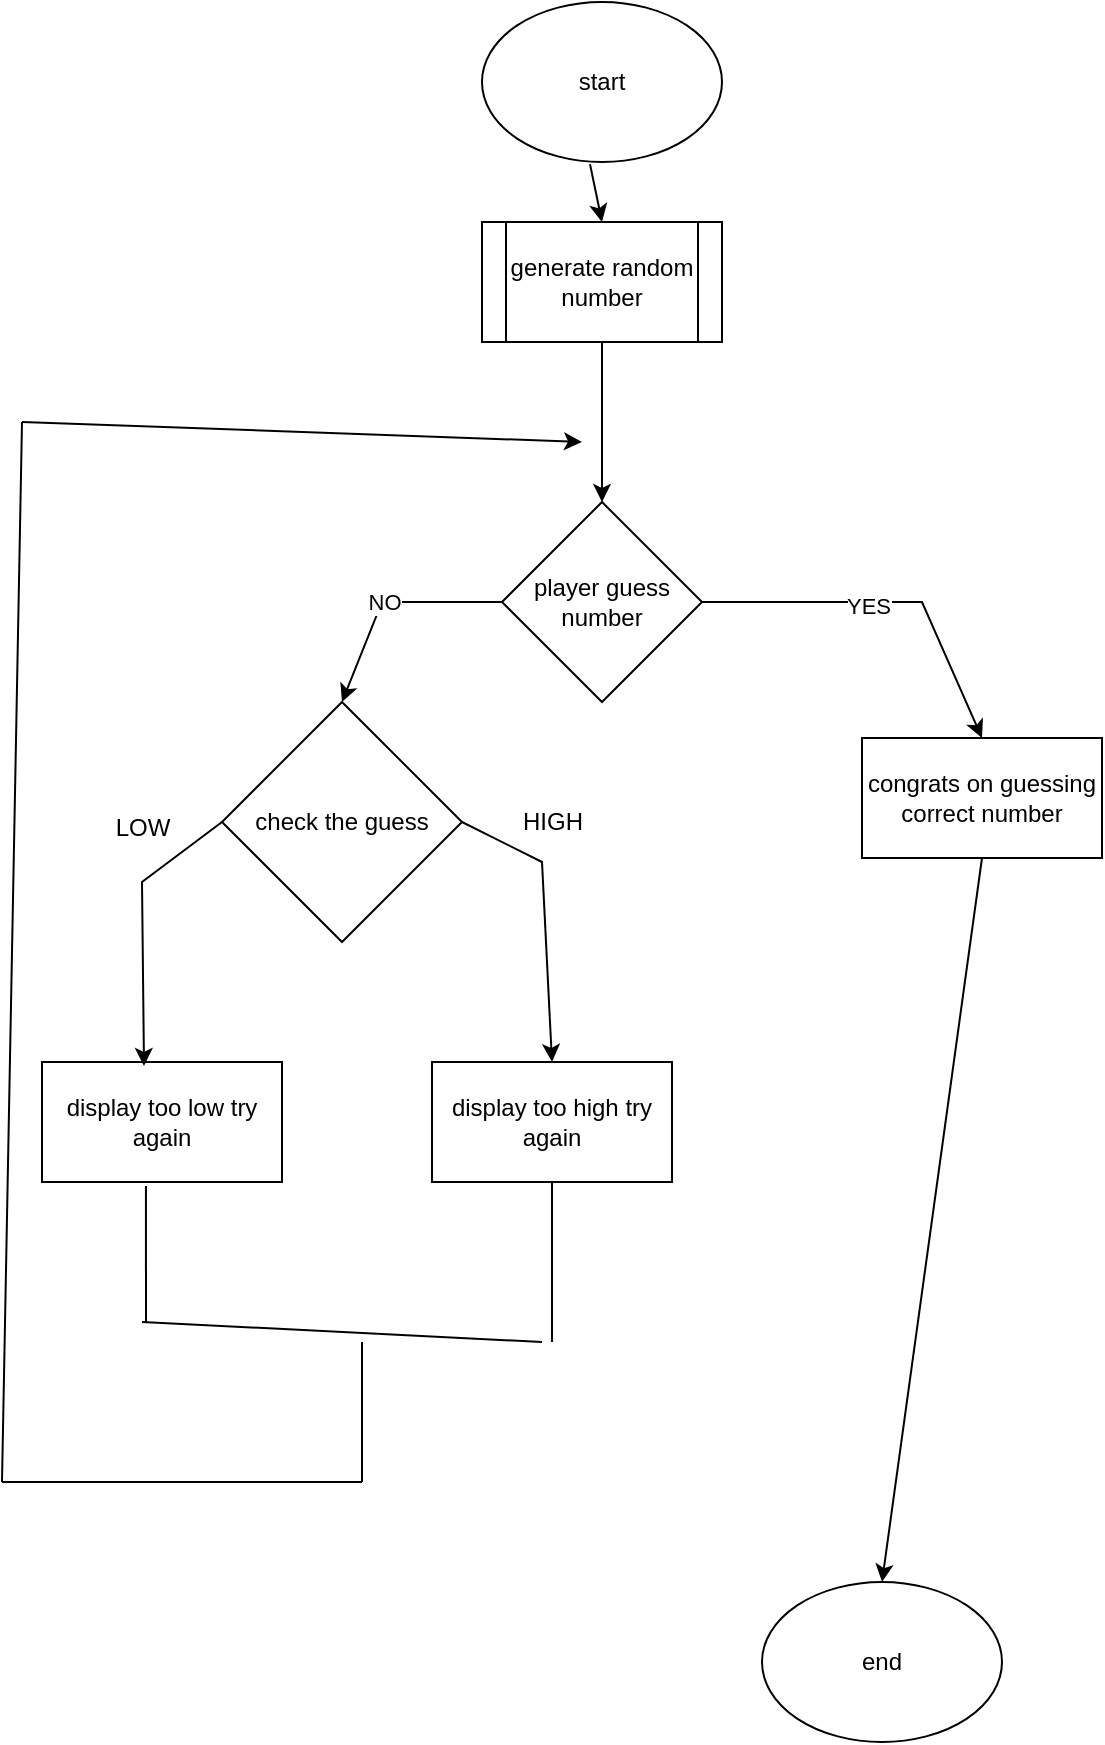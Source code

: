 <mxfile version="26.0.11">
  <diagram name="Page-1" id="deAx1nYZfYo2qIowVn67">
    <mxGraphModel dx="586" dy="1629" grid="1" gridSize="10" guides="1" tooltips="1" connect="1" arrows="1" fold="1" page="1" pageScale="1" pageWidth="850" pageHeight="1100" math="0" shadow="0">
      <root>
        <mxCell id="0" />
        <mxCell id="1" parent="0" />
        <mxCell id="44rwkFqcY3dTWC5wQ7qU-1" value="start" style="ellipse;whiteSpace=wrap;html=1;" vertex="1" parent="1">
          <mxGeometry x="250" y="40" width="120" height="80" as="geometry" />
        </mxCell>
        <mxCell id="44rwkFqcY3dTWC5wQ7qU-3" value="generate random number" style="shape=process;whiteSpace=wrap;html=1;backgroundOutline=1;" vertex="1" parent="1">
          <mxGeometry x="250" y="150" width="120" height="60" as="geometry" />
        </mxCell>
        <mxCell id="44rwkFqcY3dTWC5wQ7qU-5" value="player guess number" style="rhombus;whiteSpace=wrap;html=1;" vertex="1" parent="1">
          <mxGeometry x="260" y="290" width="100" height="100" as="geometry" />
        </mxCell>
        <mxCell id="44rwkFqcY3dTWC5wQ7qU-6" value="" style="endArrow=classic;html=1;rounded=0;exitX=1;exitY=0.5;exitDx=0;exitDy=0;entryX=0.5;entryY=0;entryDx=0;entryDy=0;" edge="1" parent="1" source="44rwkFqcY3dTWC5wQ7qU-5" target="44rwkFqcY3dTWC5wQ7qU-31">
          <mxGeometry width="50" height="50" relative="1" as="geometry">
            <mxPoint x="280" y="850" as="sourcePoint" />
            <mxPoint x="440" y="340" as="targetPoint" />
            <Array as="points">
              <mxPoint x="470" y="340" />
            </Array>
          </mxGeometry>
        </mxCell>
        <mxCell id="44rwkFqcY3dTWC5wQ7qU-11" value="YES" style="edgeLabel;html=1;align=center;verticalAlign=middle;resizable=0;points=[];" vertex="1" connectable="0" parent="44rwkFqcY3dTWC5wQ7qU-6">
          <mxGeometry x="-0.1" y="-2" relative="1" as="geometry">
            <mxPoint as="offset" />
          </mxGeometry>
        </mxCell>
        <mxCell id="44rwkFqcY3dTWC5wQ7qU-8" value="" style="endArrow=classic;html=1;rounded=0;exitX=0;exitY=0.5;exitDx=0;exitDy=0;entryX=0.5;entryY=0;entryDx=0;entryDy=0;" edge="1" parent="1" source="44rwkFqcY3dTWC5wQ7qU-5" target="44rwkFqcY3dTWC5wQ7qU-12">
          <mxGeometry width="50" height="50" relative="1" as="geometry">
            <mxPoint x="280" y="850" as="sourcePoint" />
            <mxPoint x="170" y="340" as="targetPoint" />
            <Array as="points">
              <mxPoint x="200" y="340" />
            </Array>
          </mxGeometry>
        </mxCell>
        <mxCell id="44rwkFqcY3dTWC5wQ7qU-9" value="NO" style="edgeLabel;html=1;align=center;verticalAlign=middle;resizable=0;points=[];" vertex="1" connectable="0" parent="44rwkFqcY3dTWC5wQ7qU-8">
          <mxGeometry x="0.044" relative="1" as="geometry">
            <mxPoint as="offset" />
          </mxGeometry>
        </mxCell>
        <mxCell id="44rwkFqcY3dTWC5wQ7qU-12" value="check the guess" style="rhombus;whiteSpace=wrap;html=1;" vertex="1" parent="1">
          <mxGeometry x="120" y="390" width="120" height="120" as="geometry" />
        </mxCell>
        <mxCell id="44rwkFqcY3dTWC5wQ7qU-13" value="HIGH" style="text;html=1;align=center;verticalAlign=middle;resizable=0;points=[];autosize=1;strokeColor=none;fillColor=none;" vertex="1" parent="1">
          <mxGeometry x="260" y="435" width="50" height="30" as="geometry" />
        </mxCell>
        <mxCell id="44rwkFqcY3dTWC5wQ7qU-14" value="LOW" style="text;html=1;align=center;verticalAlign=middle;resizable=0;points=[];autosize=1;strokeColor=none;fillColor=none;" vertex="1" parent="1">
          <mxGeometry x="55" y="438" width="50" height="30" as="geometry" />
        </mxCell>
        <mxCell id="44rwkFqcY3dTWC5wQ7qU-18" value="display too low try again" style="rounded=0;whiteSpace=wrap;html=1;" vertex="1" parent="1">
          <mxGeometry x="30" y="570" width="120" height="60" as="geometry" />
        </mxCell>
        <mxCell id="44rwkFqcY3dTWC5wQ7qU-19" value="display too high try again" style="rounded=0;whiteSpace=wrap;html=1;" vertex="1" parent="1">
          <mxGeometry x="225" y="570" width="120" height="60" as="geometry" />
        </mxCell>
        <mxCell id="44rwkFqcY3dTWC5wQ7qU-20" value="" style="endArrow=classic;html=1;rounded=0;exitX=0;exitY=0.5;exitDx=0;exitDy=0;entryX=0.425;entryY=0.033;entryDx=0;entryDy=0;entryPerimeter=0;" edge="1" parent="1" source="44rwkFqcY3dTWC5wQ7qU-12" target="44rwkFqcY3dTWC5wQ7qU-18">
          <mxGeometry width="50" height="50" relative="1" as="geometry">
            <mxPoint x="280" y="850" as="sourcePoint" />
            <mxPoint x="330" y="800" as="targetPoint" />
            <Array as="points">
              <mxPoint x="80" y="480" />
            </Array>
          </mxGeometry>
        </mxCell>
        <mxCell id="44rwkFqcY3dTWC5wQ7qU-21" value="" style="endArrow=classic;html=1;rounded=0;exitX=1;exitY=0.5;exitDx=0;exitDy=0;entryX=0.5;entryY=0;entryDx=0;entryDy=0;" edge="1" parent="1" source="44rwkFqcY3dTWC5wQ7qU-12" target="44rwkFqcY3dTWC5wQ7qU-19">
          <mxGeometry width="50" height="50" relative="1" as="geometry">
            <mxPoint x="280" y="850" as="sourcePoint" />
            <mxPoint x="330" y="800" as="targetPoint" />
            <Array as="points">
              <mxPoint x="280" y="470" />
            </Array>
          </mxGeometry>
        </mxCell>
        <mxCell id="44rwkFqcY3dTWC5wQ7qU-22" value="" style="endArrow=none;html=1;rounded=0;entryX=0.5;entryY=1;entryDx=0;entryDy=0;" edge="1" parent="1" target="44rwkFqcY3dTWC5wQ7qU-19">
          <mxGeometry width="50" height="50" relative="1" as="geometry">
            <mxPoint x="285" y="710" as="sourcePoint" />
            <mxPoint x="330" y="800" as="targetPoint" />
          </mxGeometry>
        </mxCell>
        <mxCell id="44rwkFqcY3dTWC5wQ7qU-23" value="" style="endArrow=none;html=1;rounded=0;exitX=0.433;exitY=1.033;exitDx=0;exitDy=0;exitPerimeter=0;" edge="1" parent="1" source="44rwkFqcY3dTWC5wQ7qU-18">
          <mxGeometry width="50" height="50" relative="1" as="geometry">
            <mxPoint x="280" y="850" as="sourcePoint" />
            <mxPoint x="82" y="700" as="targetPoint" />
          </mxGeometry>
        </mxCell>
        <mxCell id="44rwkFqcY3dTWC5wQ7qU-24" value="" style="endArrow=none;html=1;rounded=0;" edge="1" parent="1">
          <mxGeometry width="50" height="50" relative="1" as="geometry">
            <mxPoint x="80" y="700" as="sourcePoint" />
            <mxPoint x="280" y="710" as="targetPoint" />
          </mxGeometry>
        </mxCell>
        <mxCell id="44rwkFqcY3dTWC5wQ7qU-26" value="" style="endArrow=none;html=1;rounded=0;" edge="1" parent="1">
          <mxGeometry width="50" height="50" relative="1" as="geometry">
            <mxPoint x="190" y="780" as="sourcePoint" />
            <mxPoint x="190" y="710" as="targetPoint" />
          </mxGeometry>
        </mxCell>
        <mxCell id="44rwkFqcY3dTWC5wQ7qU-27" value="" style="endArrow=none;html=1;rounded=0;" edge="1" parent="1">
          <mxGeometry width="50" height="50" relative="1" as="geometry">
            <mxPoint x="190" y="780" as="sourcePoint" />
            <mxPoint x="10" y="780" as="targetPoint" />
          </mxGeometry>
        </mxCell>
        <mxCell id="44rwkFqcY3dTWC5wQ7qU-28" value="" style="endArrow=none;html=1;rounded=0;" edge="1" parent="1">
          <mxGeometry width="50" height="50" relative="1" as="geometry">
            <mxPoint x="10" y="780" as="sourcePoint" />
            <mxPoint x="20" y="250" as="targetPoint" />
          </mxGeometry>
        </mxCell>
        <mxCell id="44rwkFqcY3dTWC5wQ7qU-29" value="" style="endArrow=classic;html=1;rounded=0;" edge="1" parent="1">
          <mxGeometry width="50" height="50" relative="1" as="geometry">
            <mxPoint x="20" y="250" as="sourcePoint" />
            <mxPoint x="300" y="260" as="targetPoint" />
          </mxGeometry>
        </mxCell>
        <mxCell id="44rwkFqcY3dTWC5wQ7qU-30" value="" style="endArrow=classic;html=1;rounded=0;exitX=0.5;exitY=1;exitDx=0;exitDy=0;entryX=0.5;entryY=0;entryDx=0;entryDy=0;" edge="1" parent="1" source="44rwkFqcY3dTWC5wQ7qU-3" target="44rwkFqcY3dTWC5wQ7qU-5">
          <mxGeometry width="50" height="50" relative="1" as="geometry">
            <mxPoint x="280" y="850" as="sourcePoint" />
            <mxPoint x="330" y="800" as="targetPoint" />
          </mxGeometry>
        </mxCell>
        <mxCell id="44rwkFqcY3dTWC5wQ7qU-31" value="congrats on guessing correct number" style="rounded=0;whiteSpace=wrap;html=1;" vertex="1" parent="1">
          <mxGeometry x="440" y="408" width="120" height="60" as="geometry" />
        </mxCell>
        <mxCell id="44rwkFqcY3dTWC5wQ7qU-32" value="end" style="ellipse;whiteSpace=wrap;html=1;" vertex="1" parent="1">
          <mxGeometry x="390" y="830" width="120" height="80" as="geometry" />
        </mxCell>
        <mxCell id="44rwkFqcY3dTWC5wQ7qU-33" value="" style="endArrow=classic;html=1;rounded=0;entryX=0.5;entryY=0;entryDx=0;entryDy=0;exitX=0.5;exitY=1;exitDx=0;exitDy=0;" edge="1" parent="1" source="44rwkFqcY3dTWC5wQ7qU-31" target="44rwkFqcY3dTWC5wQ7qU-32">
          <mxGeometry width="50" height="50" relative="1" as="geometry">
            <mxPoint x="280" y="800" as="sourcePoint" />
            <mxPoint x="330" y="750" as="targetPoint" />
          </mxGeometry>
        </mxCell>
        <mxCell id="44rwkFqcY3dTWC5wQ7qU-34" value="" style="endArrow=classic;html=1;rounded=0;exitX=0.45;exitY=1.013;exitDx=0;exitDy=0;exitPerimeter=0;entryX=0.5;entryY=0;entryDx=0;entryDy=0;" edge="1" parent="1" source="44rwkFqcY3dTWC5wQ7qU-1" target="44rwkFqcY3dTWC5wQ7qU-3">
          <mxGeometry width="50" height="50" relative="1" as="geometry">
            <mxPoint x="280" y="800" as="sourcePoint" />
            <mxPoint x="330" y="750" as="targetPoint" />
          </mxGeometry>
        </mxCell>
      </root>
    </mxGraphModel>
  </diagram>
</mxfile>
